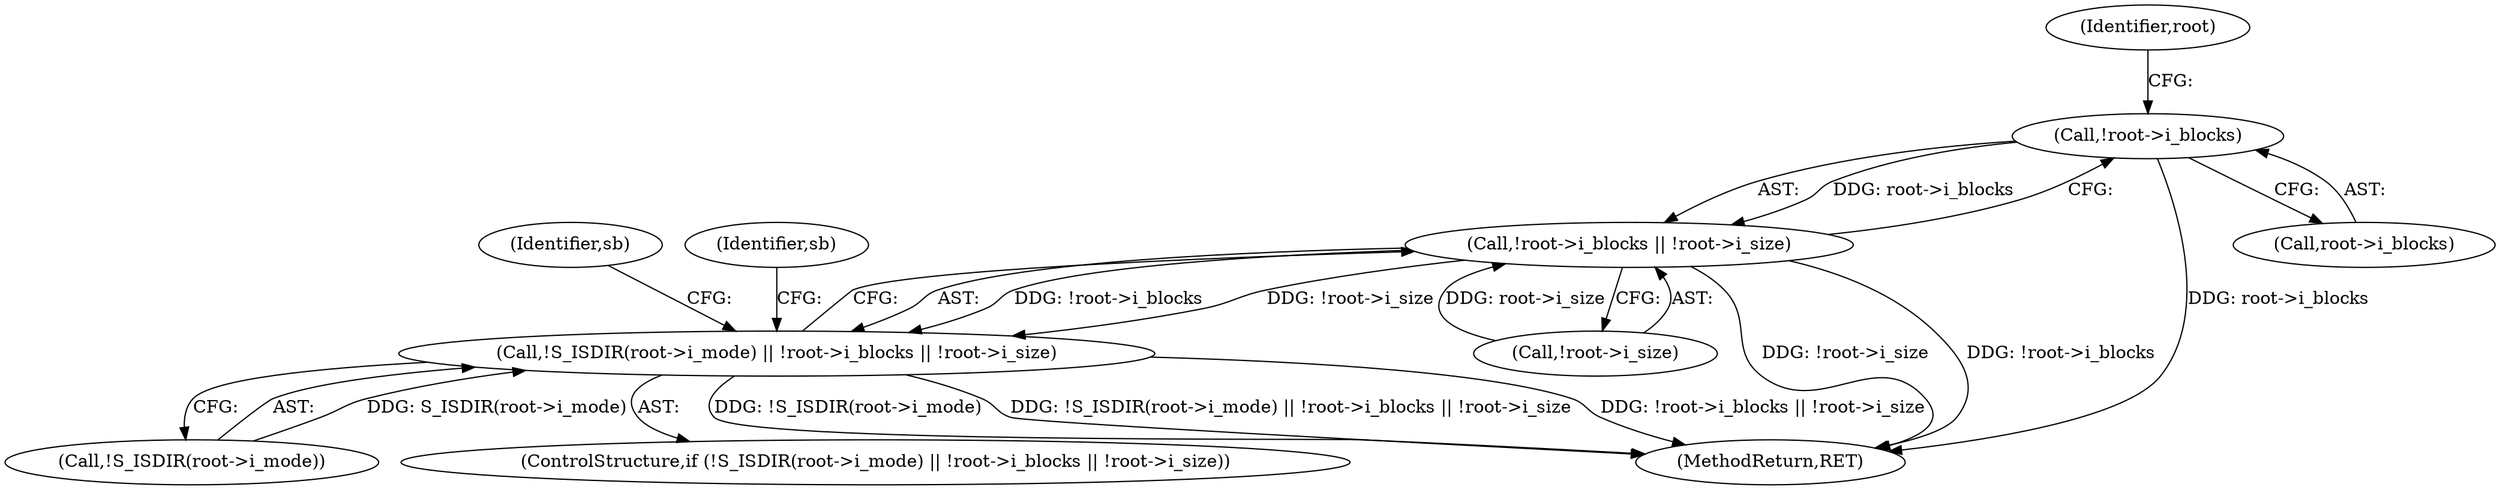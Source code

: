 digraph "0_linux_0449641130f5652b344ef6fa39fa019d7e94660a@pointer" {
"1001734" [label="(Call,!root->i_blocks)"];
"1001733" [label="(Call,!root->i_blocks || !root->i_size)"];
"1001727" [label="(Call,!S_ISDIR(root->i_mode) || !root->i_blocks || !root->i_size)"];
"1001734" [label="(Call,!root->i_blocks)"];
"1001738" [label="(Call,!root->i_size)"];
"1002227" [label="(MethodReturn,RET)"];
"1001728" [label="(Call,!S_ISDIR(root->i_mode))"];
"1001750" [label="(Identifier,sb)"];
"1001727" [label="(Call,!S_ISDIR(root->i_mode) || !root->i_blocks || !root->i_size)"];
"1001744" [label="(Identifier,sb)"];
"1001733" [label="(Call,!root->i_blocks || !root->i_size)"];
"1001726" [label="(ControlStructure,if (!S_ISDIR(root->i_mode) || !root->i_blocks || !root->i_size))"];
"1001740" [label="(Identifier,root)"];
"1001735" [label="(Call,root->i_blocks)"];
"1001734" -> "1001733"  [label="AST: "];
"1001734" -> "1001735"  [label="CFG: "];
"1001735" -> "1001734"  [label="AST: "];
"1001740" -> "1001734"  [label="CFG: "];
"1001733" -> "1001734"  [label="CFG: "];
"1001734" -> "1002227"  [label="DDG: root->i_blocks"];
"1001734" -> "1001733"  [label="DDG: root->i_blocks"];
"1001733" -> "1001727"  [label="AST: "];
"1001733" -> "1001738"  [label="CFG: "];
"1001738" -> "1001733"  [label="AST: "];
"1001727" -> "1001733"  [label="CFG: "];
"1001733" -> "1002227"  [label="DDG: !root->i_blocks"];
"1001733" -> "1002227"  [label="DDG: !root->i_size"];
"1001733" -> "1001727"  [label="DDG: !root->i_blocks"];
"1001733" -> "1001727"  [label="DDG: !root->i_size"];
"1001738" -> "1001733"  [label="DDG: root->i_size"];
"1001727" -> "1001726"  [label="AST: "];
"1001727" -> "1001728"  [label="CFG: "];
"1001728" -> "1001727"  [label="AST: "];
"1001744" -> "1001727"  [label="CFG: "];
"1001750" -> "1001727"  [label="CFG: "];
"1001727" -> "1002227"  [label="DDG: !S_ISDIR(root->i_mode)"];
"1001727" -> "1002227"  [label="DDG: !S_ISDIR(root->i_mode) || !root->i_blocks || !root->i_size"];
"1001727" -> "1002227"  [label="DDG: !root->i_blocks || !root->i_size"];
"1001728" -> "1001727"  [label="DDG: S_ISDIR(root->i_mode)"];
}
